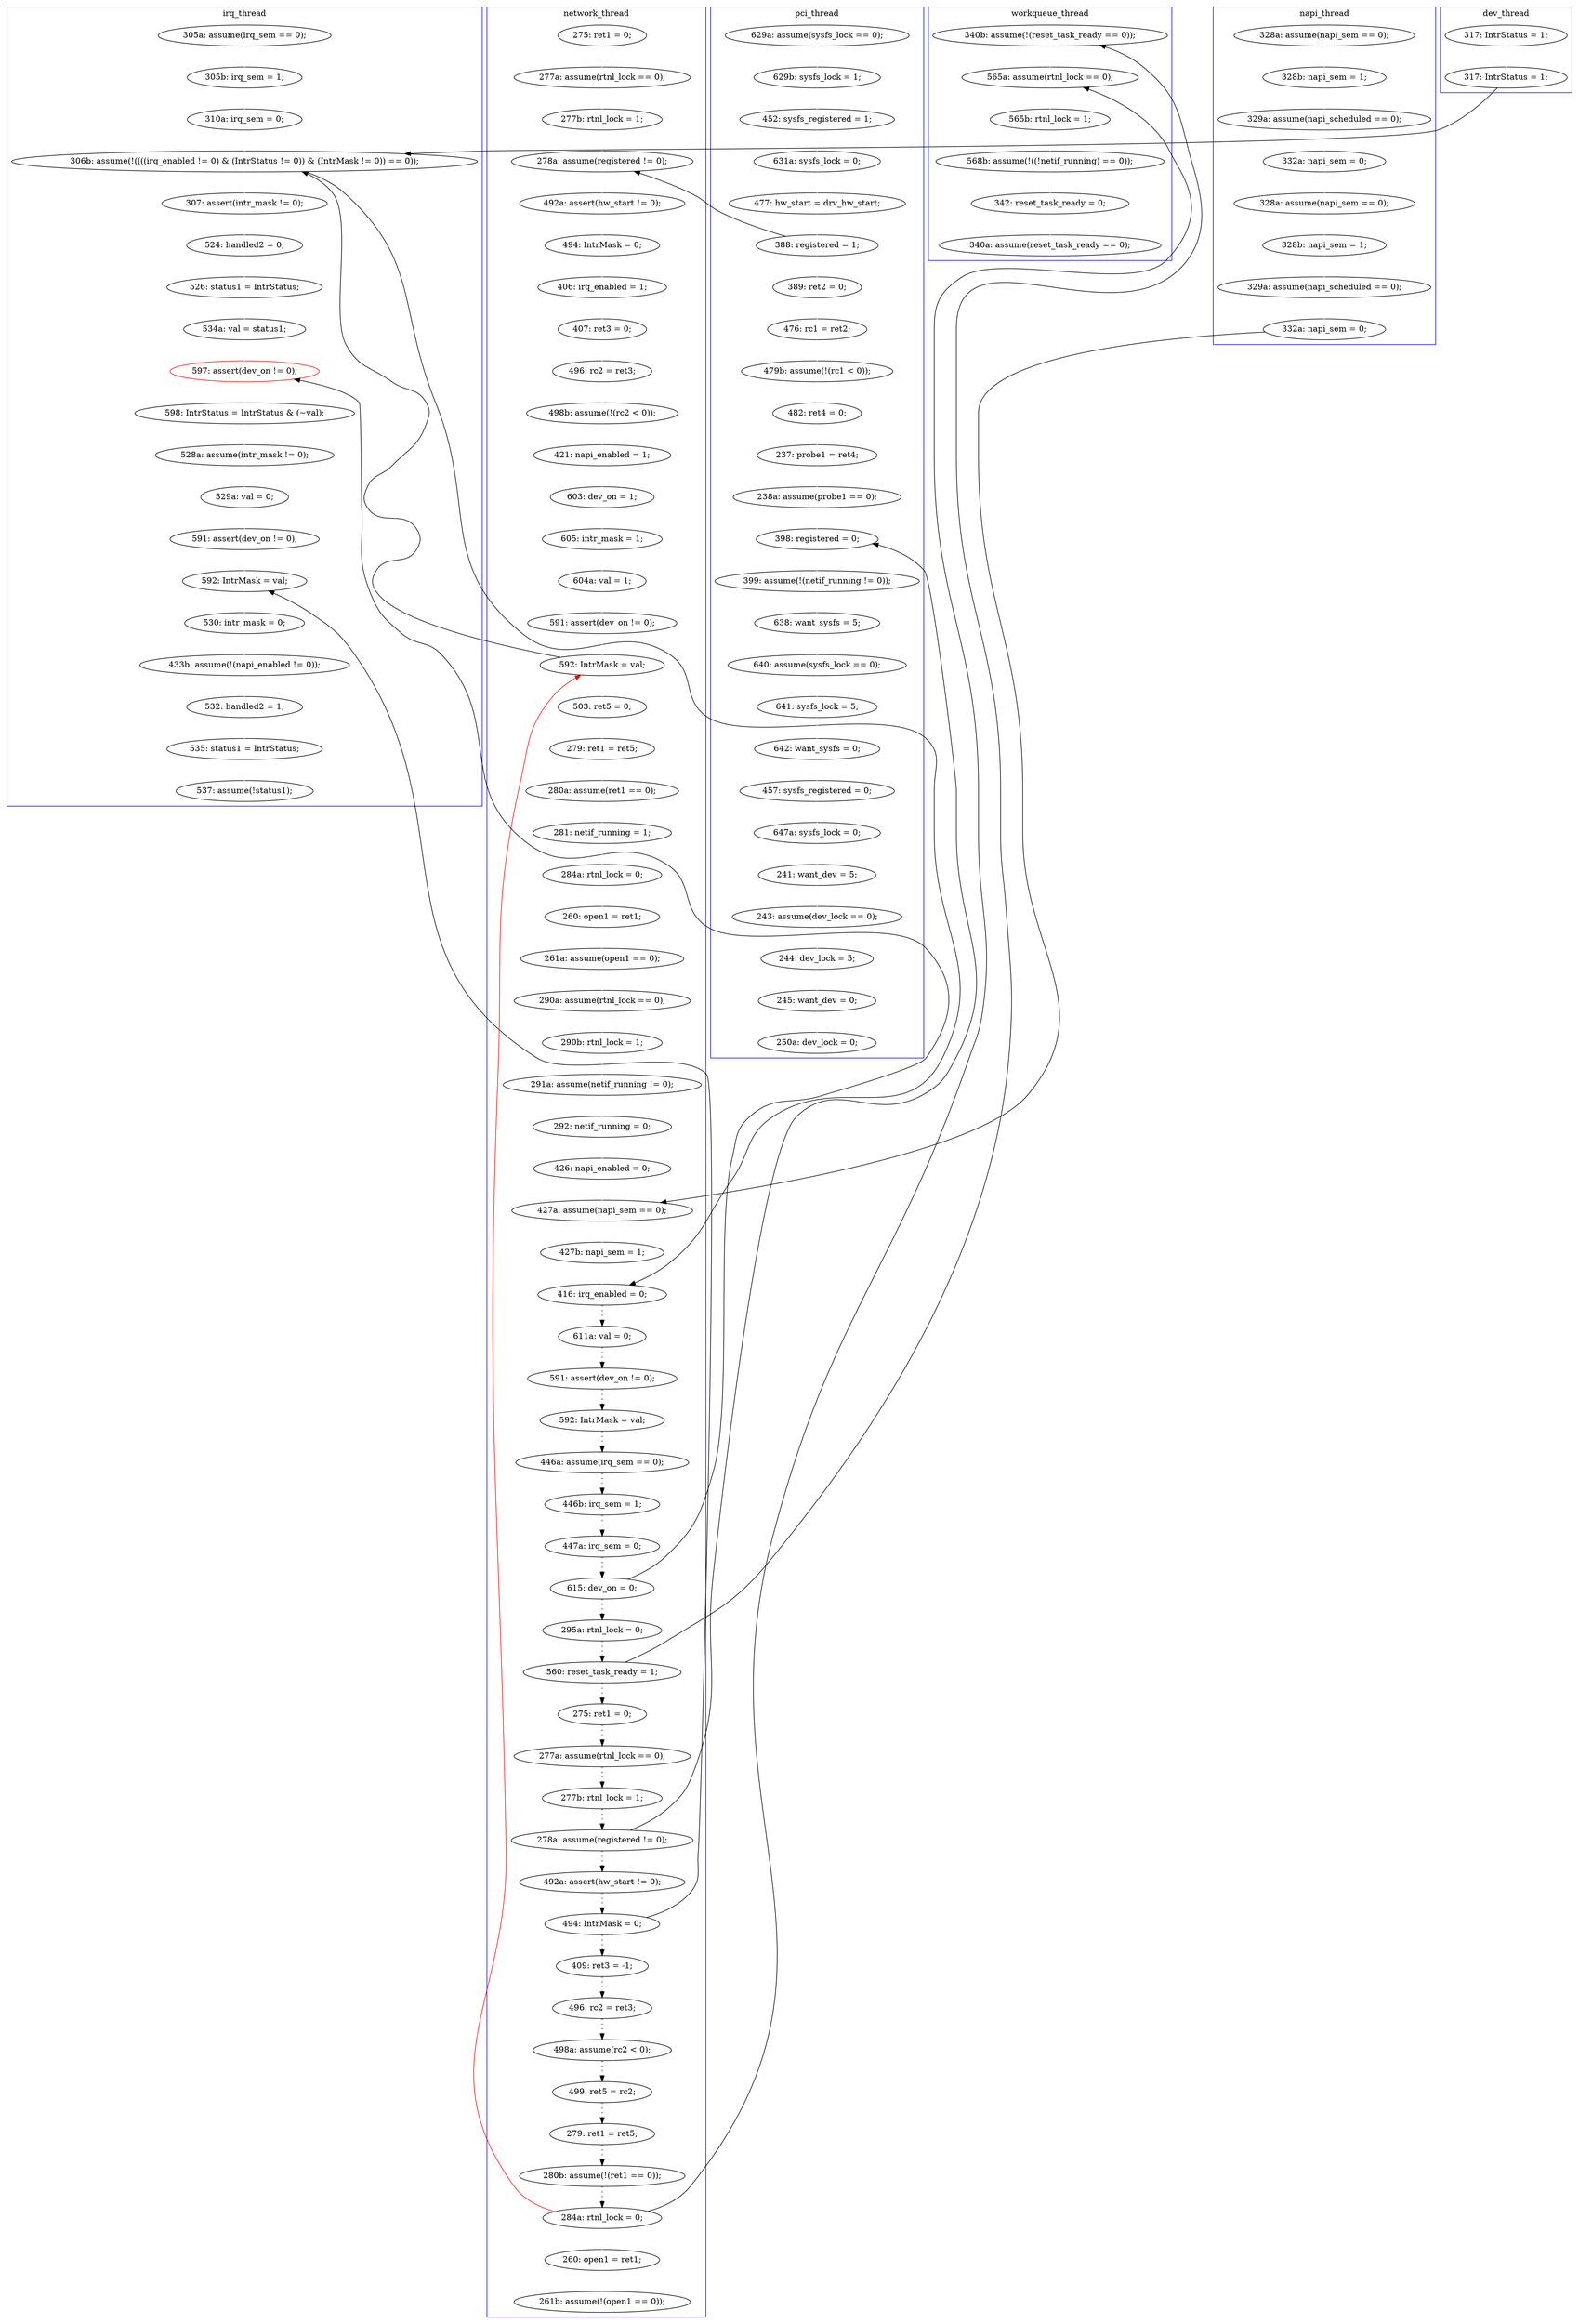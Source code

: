 digraph Counterexample {
	99 -> 100 [color = white, style = solid]
	286 -> 288 [color = white, style = solid]
	196 -> 202 [color = black, style = dotted]
	133 -> 137 [color = black, style = solid, constraint = false]
	213 -> 214 [color = white, style = solid]
	53 -> 55 [color = white, style = solid]
	263 -> 264 [color = white, style = solid]
	244 -> 246 [color = white, style = solid]
	30 -> 31 [color = white, style = solid]
	208 -> 209 [color = black, style = dotted]
	125 -> 136 [color = white, style = solid]
	122 -> 123 [color = white, style = solid]
	50 -> 53 [color = white, style = solid]
	213 -> 218 [color = black, style = solid, constraint = false]
	160 -> 232 [color = white, style = solid]
	48 -> 133 [color = white, style = solid]
	171 -> 174 [color = black, style = dotted]
	167 -> 168 [color = black, style = dotted]
	67 -> 72 [color = white, style = solid]
	209 -> 212 [color = black, style = dotted]
	186 -> 187 [color = black, style = dotted]
	255 -> 258 [color = white, style = solid]
	272 -> 283 [color = white, style = solid]
	79 -> 80 [color = white, style = solid]
	274 -> 275 [color = white, style = solid]
	72 -> 73 [color = white, style = solid]
	31 -> 33 [color = white, style = solid]
	136 -> 137 [color = white, style = solid]
	44 -> 45 [color = white, style = solid]
	86 -> 90 [color = white, style = solid]
	196 -> 264 [color = black, style = solid, constraint = false]
	73 -> 78 [color = white, style = solid]
	241 -> 272 [color = white, style = solid]
	288 -> 289 [color = white, style = solid]
	168 -> 169 [color = black, style = dotted]
	117 -> 124 [color = white, style = solid]
	289 -> 290 [color = white, style = solid]
	266 -> 271 [color = white, style = solid]
	179 -> 186 [color = black, style = dotted]
	97 -> 102 [color = white, style = solid]
	65 -> 67 [color = black, style = solid, constraint = false]
	100 -> 131 [color = white, style = solid]
	204 -> 207 [color = black, style = dotted]
	59 -> 67 [color = white, style = solid]
	107 -> 108 [color = white, style = solid]
	243 -> 244 [color = white, style = solid]
	249 -> 252 [color = white, style = solid]
	55 -> 57 [color = white, style = solid]
	154 -> 155 [color = black, style = dotted]
	207 -> 208 [color = black, style = dotted]
	171 -> 248 [color = black, style = solid, constraint = false]
	119 -> 122 [color = white, style = solid]
	212 -> 213 [color = black, style = dotted]
	233 -> 238 [color = white, style = solid]
	190 -> 232 [color = black, style = solid, constraint = false]
	58 -> 59 [color = white, style = solid]
	224 -> 243 [color = white, style = solid]
	131 -> 147 [color = white, style = solid]
	90 -> 91 [color = white, style = solid]
	190 -> 195 [color = black, style = dotted]
	246 -> 248 [color = white, style = solid]
	108 -> 109 [color = white, style = solid]
	138 -> 148 [color = white, style = solid]
	169 -> 171 [color = black, style = dotted]
	188 -> 190 [color = black, style = dotted]
	264 -> 266 [color = white, style = solid]
	123 -> 157 [color = white, style = solid]
	152 -> 154 [color = black, style = dotted]
	214 -> 217 [color = white, style = solid]
	240 -> 241 [color = white, style = solid]
	283 -> 286 [color = white, style = solid]
	80 -> 83 [color = white, style = solid]
	239 -> 240 [color = white, style = solid]
	78 -> 79 [color = white, style = solid]
	271 -> 274 [color = white, style = solid]
	39 -> 58 [color = white, style = solid]
	219 -> 221 [color = white, style = solid]
	33 -> 42 [color = white, style = solid]
	112 -> 116 [color = white, style = solid]
	248 -> 249 [color = white, style = solid]
	252 -> 261 [color = white, style = solid]
	106 -> 107 [color = white, style = solid]
	45 -> 48 [color = white, style = solid]
	238 -> 239 [color = white, style = solid]
	147 -> 224 [color = white, style = solid]
	275 -> 277 [color = white, style = solid]
	91 -> 92 [color = white, style = solid]
	109 -> 112 [color = white, style = solid]
	57 -> 65 [color = white, style = solid]
	221 -> 255 [color = white, style = solid]
	155 -> 167 [color = black, style = dotted]
	92 -> 96 [color = white, style = solid]
	65 -> 66 [color = white, style = solid]
	232 -> 233 [color = white, style = solid]
	290 -> 291 [color = white, style = solid]
	96 -> 97 [color = white, style = solid]
	103 -> 106 [color = white, style = solid]
	195 -> 196 [color = black, style = dotted]
	83 -> 86 [color = white, style = solid]
	137 -> 138 [color = white, style = solid]
	142 -> 145 [color = white, style = solid]
	148 -> 152 [color = black, style = dotted]
	147 -> 148 [color = black, style = solid, constraint = false]
	218 -> 219 [color = white, style = solid]
	157 -> 160 [color = white, style = solid]
	182 -> 218 [color = white, style = solid]
	66 -> 119 [color = white, style = solid]
	42 -> 44 [color = white, style = solid]
	174 -> 179 [color = black, style = dotted]
	97 -> 147 [color = black, style = solid, constraint = false]
	261 -> 263 [color = white, style = solid]
	179 -> 182 [color = black, style = solid, constraint = false]
	202 -> 204 [color = black, style = dotted]
	102 -> 103 [color = white, style = solid]
	145 -> 147 [color = black, style = solid, constraint = false]
	124 -> 125 [color = white, style = solid]
	213 -> 97 [color = red, style = solid, constraint = false]
	187 -> 188 [color = black, style = dotted]
	116 -> 117 [color = white, style = solid]
	49 -> 50 [color = white, style = solid]
	subgraph cluster7 {
		label = dev_thread
		color = blue
		142  [label = "317: IntrStatus = 1;"]
		145  [label = "317: IntrStatus = 1;"]
	}
	subgraph cluster4 {
		label = napi_thread
		color = blue
		30  [label = "328a: assume(napi_sem == 0);"]
		45  [label = "328b: napi_sem = 1;"]
		48  [label = "329a: assume(napi_scheduled == 0);"]
		33  [label = "329a: assume(napi_scheduled == 0);"]
		133  [label = "332a: napi_sem = 0;"]
		31  [label = "328b: napi_sem = 1;"]
		42  [label = "332a: napi_sem = 0;"]
		44  [label = "328a: assume(napi_sem == 0);"]
	}
	subgraph cluster1 {
		label = pci_thread
		color = blue
		65  [label = "388: registered = 1;"]
		286  [label = "241: want_dev = 5;"]
		283  [label = "647a: sysfs_lock = 0;"]
		55  [label = "631a: sysfs_lock = 0;"]
		157  [label = "237: probe1 = ret4;"]
		289  [label = "244: dev_lock = 5;"]
		272  [label = "457: sysfs_registered = 0;"]
		232  [label = "398: registered = 0;"]
		57  [label = "477: hw_start = drv_hw_start;"]
		288  [label = "243: assume(dev_lock == 0);"]
		239  [label = "640: assume(sysfs_lock == 0);"]
		66  [label = "389: ret2 = 0;"]
		241  [label = "642: want_sysfs = 0;"]
		291  [label = "250a: dev_lock = 0;"]
		119  [label = "476: rc1 = ret2;"]
		290  [label = "245: want_dev = 0;"]
		53  [label = "452: sysfs_registered = 1;"]
		240  [label = "641: sysfs_lock = 5;"]
		160  [label = "238a: assume(probe1 == 0);"]
		50  [label = "629b: sysfs_lock = 1;"]
		233  [label = "399: assume(!(netif_running != 0));"]
		122  [label = "479b: assume(!(rc1 < 0));"]
		238  [label = "638: want_sysfs = 5;"]
		123  [label = "482: ret4 = 0;"]
		49  [label = "629a: assume(sysfs_lock == 0);"]
	}
	subgraph cluster5 {
		label = workqueue_thread
		color = blue
		255  [label = "342: reset_task_ready = 0;"]
		258  [label = "340a: assume(reset_task_ready == 0);"]
		221  [label = "568b: assume(!((!netif_running) == 0));"]
		219  [label = "565b: rtnl_lock = 1;"]
		182  [label = "340b: assume(!(reset_task_ready == 0));"]
		218  [label = "565a: assume(rtnl_lock == 0);"]
	}
	subgraph cluster3 {
		label = irq_thread
		color = blue
		274  [label = "532: handled2 = 1;"]
		263  [label = "591: assert(dev_on != 0);"]
		249  [label = "598: IntrStatus = IntrStatus & (~val);"]
		131  [label = "310a: irq_sem = 0;"]
		264  [label = "592: IntrMask = val;"]
		252  [label = "528a: assume(intr_mask != 0);"]
		100  [label = "305b: irq_sem = 1;"]
		244  [label = "526: status1 = IntrStatus;"]
		248  [label = "597: assert(dev_on != 0);", color = red]
		224  [label = "307: assert(intr_mask != 0);"]
		275  [label = "535: status1 = IntrStatus;"]
		271  [label = "433b: assume(!(napi_enabled != 0));"]
		147  [label = "306b: assume(!((((irq_enabled != 0) & (IntrStatus != 0)) & (IntrMask != 0)) == 0));"]
		243  [label = "524: handled2 = 0;"]
		246  [label = "534a: val = status1;"]
		99  [label = "305a: assume(irq_sem == 0);"]
		261  [label = "529a: val = 0;"]
		266  [label = "530: intr_mask = 0;"]
		277  [label = "537: assume(!status1);"]
	}
	subgraph cluster2 {
		label = network_thread
		color = blue
		209  [label = "279: ret1 = ret5;"]
		106  [label = "280a: assume(ret1 == 0);"]
		97  [label = "592: IntrMask = val;"]
		90  [label = "603: dev_on = 1;"]
		214  [label = "260: open1 = ret1;"]
		179  [label = "560: reset_task_ready = 1;"]
		152  [label = "611a: val = 0;"]
		117  [label = "290b: rtnl_lock = 1;"]
		154  [label = "591: assert(dev_on != 0);"]
		109  [label = "260: open1 = ret1;"]
		171  [label = "615: dev_on = 0;"]
		73  [label = "494: IntrMask = 0;"]
		136  [label = "426: napi_enabled = 0;"]
		188  [label = "277b: rtnl_lock = 1;"]
		83  [label = "498b: assume(!(rc2 < 0));"]
		148  [label = "416: irq_enabled = 0;"]
		195  [label = "492a: assert(hw_start != 0);"]
		169  [label = "447a: irq_sem = 0;"]
		213  [label = "284a: rtnl_lock = 0;"]
		86  [label = "421: napi_enabled = 1;"]
		217  [label = "261b: assume(!(open1 == 0));"]
		80  [label = "496: rc2 = ret3;"]
		138  [label = "427b: napi_sem = 1;"]
		91  [label = "605: intr_mask = 1;"]
		39  [label = "275: ret1 = 0;"]
		155  [label = "592: IntrMask = val;"]
		108  [label = "284a: rtnl_lock = 0;"]
		168  [label = "446b: irq_sem = 1;"]
		137  [label = "427a: assume(napi_sem == 0);"]
		124  [label = "291a: assume(netif_running != 0);"]
		187  [label = "277a: assume(rtnl_lock == 0);"]
		72  [label = "492a: assert(hw_start != 0);"]
		79  [label = "407: ret3 = 0;"]
		202  [label = "409: ret3 = -1;"]
		103  [label = "279: ret1 = ret5;"]
		207  [label = "498a: assume(rc2 < 0);"]
		59  [label = "277b: rtnl_lock = 1;"]
		112  [label = "261a: assume(open1 == 0);"]
		204  [label = "496: rc2 = ret3;"]
		107  [label = "281: netif_running = 1;"]
		196  [label = "494: IntrMask = 0;"]
		190  [label = "278a: assume(registered != 0);"]
		116  [label = "290a: assume(rtnl_lock == 0);"]
		96  [label = "591: assert(dev_on != 0);"]
		58  [label = "277a: assume(rtnl_lock == 0);"]
		174  [label = "295a: rtnl_lock = 0;"]
		92  [label = "604a: val = 1;"]
		78  [label = "406: irq_enabled = 1;"]
		208  [label = "499: ret5 = rc2;"]
		125  [label = "292: netif_running = 0;"]
		186  [label = "275: ret1 = 0;"]
		102  [label = "503: ret5 = 0;"]
		167  [label = "446a: assume(irq_sem == 0);"]
		212  [label = "280b: assume(!(ret1 == 0));"]
		67  [label = "278a: assume(registered != 0);"]
	}
}